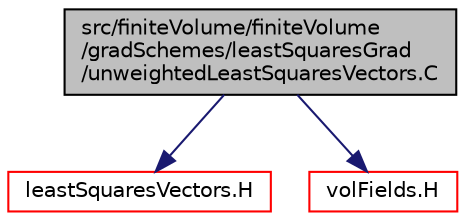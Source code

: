 digraph "src/finiteVolume/finiteVolume/gradSchemes/leastSquaresGrad/unweightedLeastSquaresVectors.C"
{
  bgcolor="transparent";
  edge [fontname="Helvetica",fontsize="10",labelfontname="Helvetica",labelfontsize="10"];
  node [fontname="Helvetica",fontsize="10",shape=record];
  Node0 [label="src/finiteVolume/finiteVolume\l/gradSchemes/leastSquaresGrad\l/unweightedLeastSquaresVectors.C",height=0.2,width=0.4,color="black", fillcolor="grey75", style="filled", fontcolor="black"];
  Node0 -> Node1 [color="midnightblue",fontsize="10",style="solid",fontname="Helvetica"];
  Node1 [label="leastSquaresVectors.H",height=0.2,width=0.4,color="red",URL="$a03323.html"];
  Node0 -> Node319 [color="midnightblue",fontsize="10",style="solid",fontname="Helvetica"];
  Node319 [label="volFields.H",height=0.2,width=0.4,color="red",URL="$a02912.html"];
}

